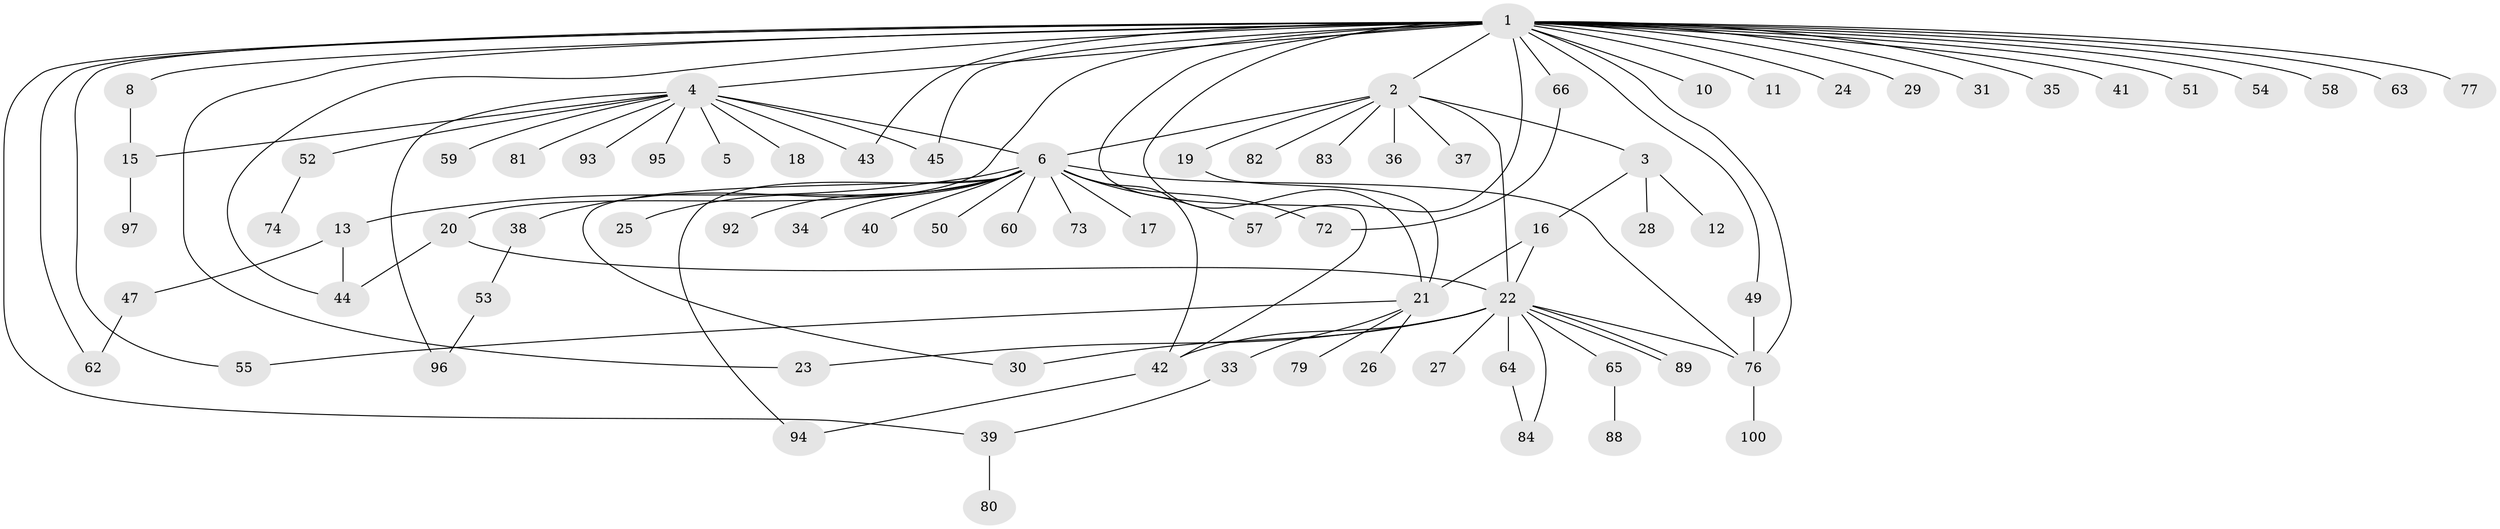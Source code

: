 // original degree distribution, {31: 0.01, 10: 0.04, 5: 0.01, 1: 0.52, 3: 0.13, 4: 0.03, 2: 0.22, 7: 0.01, 14: 0.01, 8: 0.01, 6: 0.01}
// Generated by graph-tools (version 1.1) at 2025/38/02/21/25 10:38:54]
// undirected, 78 vertices, 103 edges
graph export_dot {
graph [start="1"]
  node [color=gray90,style=filled];
  1 [super="+9"];
  2 [super="+69"];
  3 [super="+14"];
  4 [super="+32"];
  5;
  6 [super="+7"];
  8 [super="+71"];
  10;
  11;
  12;
  13;
  15;
  16 [super="+46"];
  17;
  18;
  19;
  20;
  21 [super="+98"];
  22 [super="+75"];
  23 [super="+56"];
  24;
  25;
  26;
  27;
  28;
  29;
  30;
  31;
  33;
  34;
  35;
  36;
  37 [super="+99"];
  38;
  39 [super="+68"];
  40;
  41;
  42 [super="+87"];
  43;
  44 [super="+78"];
  45 [super="+86"];
  47 [super="+48"];
  49;
  50;
  51;
  52;
  53 [super="+61"];
  54;
  55;
  57 [super="+67"];
  58;
  59;
  60 [super="+70"];
  62;
  63;
  64;
  65 [super="+91"];
  66 [super="+85"];
  72;
  73;
  74;
  76 [super="+90"];
  77;
  79;
  80;
  81;
  82;
  83;
  84;
  88;
  89;
  92;
  93;
  94;
  95;
  96;
  97;
  100;
  1 -- 2;
  1 -- 4 [weight=2];
  1 -- 8;
  1 -- 10;
  1 -- 11;
  1 -- 20;
  1 -- 21;
  1 -- 23;
  1 -- 24;
  1 -- 29;
  1 -- 31;
  1 -- 35;
  1 -- 39;
  1 -- 41;
  1 -- 42;
  1 -- 43;
  1 -- 44;
  1 -- 45 [weight=2];
  1 -- 49;
  1 -- 54;
  1 -- 55;
  1 -- 57 [weight=2];
  1 -- 58;
  1 -- 62;
  1 -- 63;
  1 -- 66;
  1 -- 76;
  1 -- 77;
  1 -- 51;
  2 -- 3;
  2 -- 6;
  2 -- 19;
  2 -- 22;
  2 -- 36;
  2 -- 37;
  2 -- 82;
  2 -- 83;
  3 -- 12;
  3 -- 16;
  3 -- 28;
  4 -- 5;
  4 -- 18;
  4 -- 43;
  4 -- 52;
  4 -- 81;
  4 -- 96;
  4 -- 6;
  4 -- 45;
  4 -- 59;
  4 -- 93;
  4 -- 95;
  4 -- 15;
  6 -- 17;
  6 -- 25;
  6 -- 30;
  6 -- 50;
  6 -- 57;
  6 -- 76;
  6 -- 92;
  6 -- 94;
  6 -- 34;
  6 -- 38;
  6 -- 40;
  6 -- 72;
  6 -- 73;
  6 -- 13;
  6 -- 60;
  6 -- 42;
  8 -- 15;
  13 -- 44;
  13 -- 47;
  15 -- 97;
  16 -- 21;
  16 -- 22;
  19 -- 21;
  20 -- 22;
  20 -- 44;
  21 -- 26;
  21 -- 33;
  21 -- 79;
  21 -- 55;
  22 -- 23;
  22 -- 27;
  22 -- 30;
  22 -- 42;
  22 -- 64;
  22 -- 65;
  22 -- 76;
  22 -- 84;
  22 -- 89;
  22 -- 89;
  33 -- 39;
  38 -- 53;
  39 -- 80;
  42 -- 94;
  47 -- 62;
  49 -- 76;
  52 -- 74;
  53 -- 96;
  64 -- 84;
  65 -- 88;
  66 -- 72;
  76 -- 100;
}
